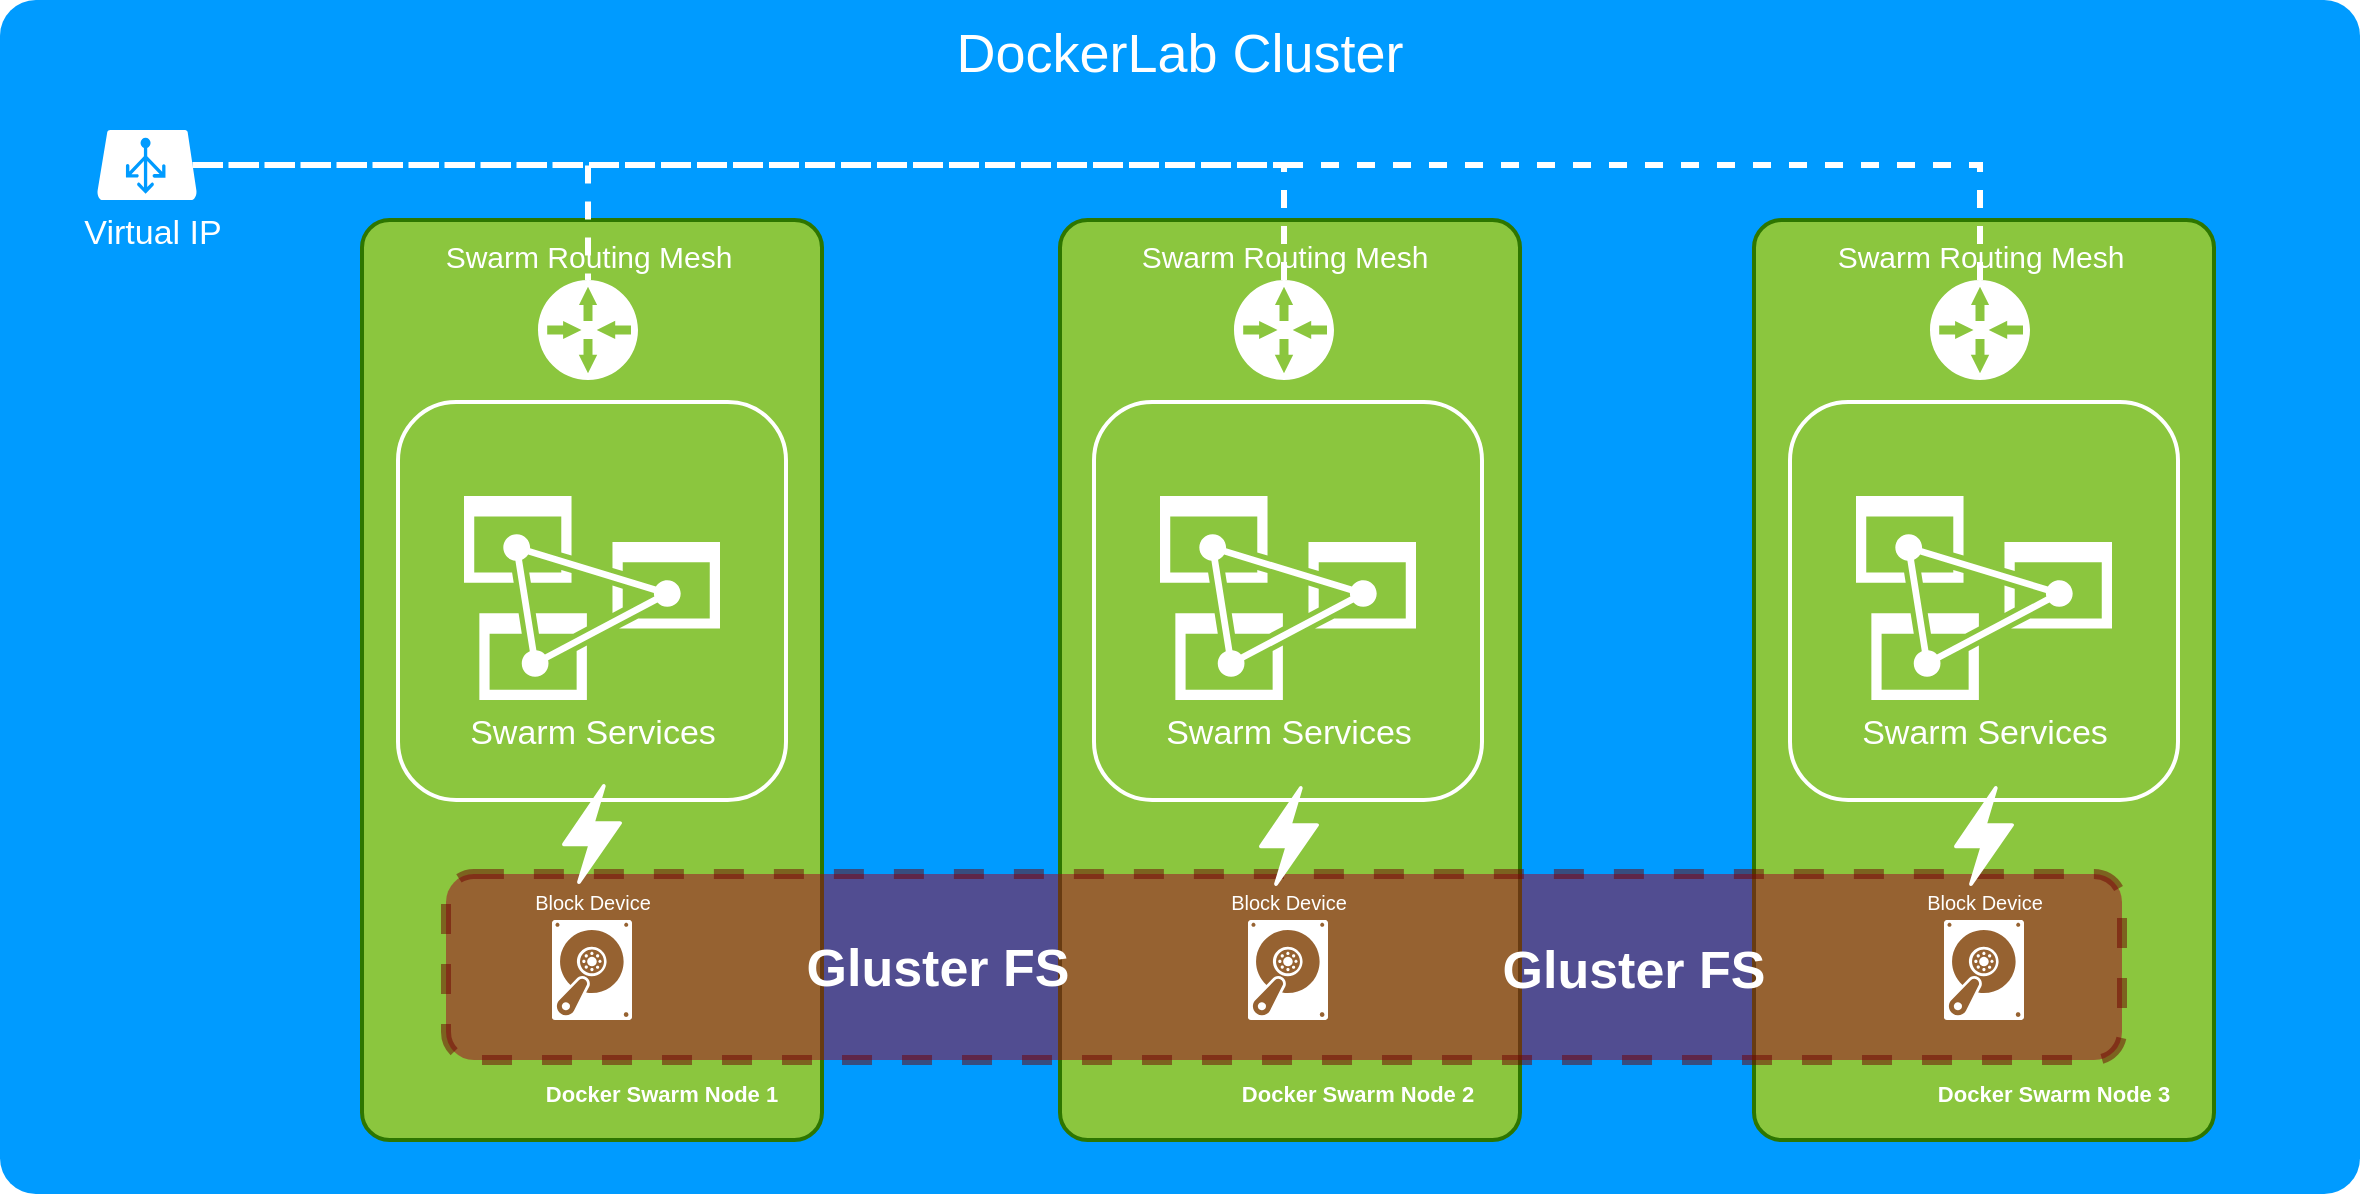 <mxfile version="10.6.5" type="device"><diagram name="Page-1" id="7a6c530e-6e37-e111-ec74-82921da8cc10"><mxGraphModel dx="1163" dy="633" grid="1" gridSize="10" guides="1" tooltips="1" connect="1" arrows="1" fold="1" page="1" pageScale="1.5" pageWidth="1169" pageHeight="827" background="#FFFFFF" math="0" shadow="0"><root><mxCell id="0" style=";html=1;"/><mxCell id="1" style=";html=1;" parent="0"/><mxCell id="23046e2b9bb16c14-116" value="&lt;font style=&quot;font-size: 27px&quot;&gt;DockerLab Cluster&lt;/font&gt;" style="whiteSpace=wrap;html=1;rounded=1;shadow=0;strokeColor=none;strokeWidth=2;fillColor=#009BFF;fontSize=20;fontColor=#FFFFFF;align=center;arcSize=3;verticalAlign=top;spacingTop=4;" parent="1" vertex="1"><mxGeometry x="287" y="170" width="1180" height="597" as="geometry"/></mxCell><mxCell id="23046e2b9bb16c14-63" value="&lt;font style=&quot;font-size: 17px&quot;&gt;Virtual IP&lt;/font&gt;" style="verticalLabelPosition=bottom;html=1;verticalAlign=top;strokeColor=none;fillColor=#FFFFFF;shape=mxgraph.azure.azure_load_balancer;rounded=1;shadow=0;dashed=1;fontSize=11;fontColor=#FFFFFF;align=center;labelPosition=center;spacingLeft=5;" parent="1" vertex="1"><mxGeometry x="335.5" y="235" width="50" height="35" as="geometry"/></mxCell><mxCell id="uWFvyPWF1i-cs5lW_2Jv-34" value="" style="group" vertex="1" connectable="0" parent="1"><mxGeometry x="816" y="280" width="231" height="460" as="geometry"/></mxCell><mxCell id="uWFvyPWF1i-cs5lW_2Jv-19" value="" style="rounded=1;whiteSpace=wrap;html=1;shadow=0;strokeWidth=2;fillColor=#8BC63E;fontSize=12;align=center;strokeColor=#2D7600;arcSize=6;verticalAlign=top;fontColor=#ffffff;" vertex="1" parent="uWFvyPWF1i-cs5lW_2Jv-34"><mxGeometry x="1" width="230" height="460" as="geometry"/></mxCell><mxCell id="uWFvyPWF1i-cs5lW_2Jv-20" value="" style="rounded=1;whiteSpace=wrap;html=1;shadow=0;strokeWidth=2;fillColor=none;fontSize=12;fontColor=#000000;align=center;strokeColor=#FFFFFF;" vertex="1" parent="uWFvyPWF1i-cs5lW_2Jv-34"><mxGeometry x="18" y="91" width="194" height="199" as="geometry"/></mxCell><mxCell id="uWFvyPWF1i-cs5lW_2Jv-21" value="&lt;font style=&quot;font-size: 15px&quot;&gt;Swarm Routing Mesh&lt;/font&gt;" style="shadow=0;dashed=0;html=1;strokeColor=none;shape=mxgraph.mscae.enterprise.gateway;fillColor=#FFFFFF;rounded=0;fontSize=12;fontColor=#FFFFFF;align=center;labelPosition=center;verticalLabelPosition=top;verticalAlign=bottom;direction=south;" vertex="1" parent="uWFvyPWF1i-cs5lW_2Jv-34"><mxGeometry x="88" y="30" width="50" height="50" as="geometry"/></mxCell><mxCell id="uWFvyPWF1i-cs5lW_2Jv-22" value="Docker Swarm Node 2" style="text;html=1;strokeColor=none;fillColor=none;align=center;verticalAlign=middle;whiteSpace=wrap;rounded=1;shadow=0;fontSize=11;fontColor=#FFFFFF;fontStyle=1" vertex="1" parent="uWFvyPWF1i-cs5lW_2Jv-34"><mxGeometry x="82" y="427" width="136" height="20" as="geometry"/></mxCell><mxCell id="uWFvyPWF1i-cs5lW_2Jv-23" value="&lt;font style=&quot;font-size: 17px&quot; color=&quot;#FFFFFF&quot;&gt;Swarm Services&lt;/font&gt;" style="shadow=0;dashed=0;html=1;labelPosition=center;verticalLabelPosition=bottom;verticalAlign=top;align=center;shape=mxgraph.mscae.cloud.analysis_service;pointerEvents=1;strokeColor=none;" vertex="1" parent="uWFvyPWF1i-cs5lW_2Jv-34"><mxGeometry x="51" y="138" width="128" height="102" as="geometry"/></mxCell><mxCell id="23046e2b9bb16c14-28" value="" style="rounded=1;whiteSpace=wrap;html=1;shadow=0;strokeWidth=2;fillColor=#8BC63E;fontSize=12;align=center;strokeColor=#2D7600;arcSize=6;verticalAlign=top;fontColor=#ffffff;" parent="1" vertex="1"><mxGeometry x="468" y="280" width="230" height="460" as="geometry"/></mxCell><mxCell id="23046e2b9bb16c14-49" value="" style="rounded=1;whiteSpace=wrap;html=1;shadow=0;strokeWidth=2;fillColor=none;fontSize=12;fontColor=#000000;align=center;strokeColor=#FFFFFF;" parent="1" vertex="1"><mxGeometry x="486" y="371" width="194" height="199" as="geometry"/></mxCell><mxCell id="24964f25f45c63f1-4" value="&lt;font style=&quot;font-size: 15px&quot;&gt;Swarm Routing Mesh&lt;/font&gt;" style="shadow=0;dashed=0;html=1;strokeColor=none;shape=mxgraph.mscae.enterprise.gateway;fillColor=#FFFFFF;rounded=0;fontSize=12;fontColor=#FFFFFF;align=center;labelPosition=center;verticalLabelPosition=top;verticalAlign=bottom;direction=south;" parent="1" vertex="1"><mxGeometry x="556" y="310" width="50" height="50" as="geometry"/></mxCell><mxCell id="23046e2b9bb16c14-81" value="Docker Swarm Node 1" style="text;html=1;strokeColor=none;fillColor=none;align=center;verticalAlign=middle;whiteSpace=wrap;rounded=1;shadow=0;fontSize=11;fontColor=#FFFFFF;fontStyle=1" parent="1" vertex="1"><mxGeometry x="550" y="707" width="136" height="20" as="geometry"/></mxCell><mxCell id="uWFvyPWF1i-cs5lW_2Jv-7" value="&lt;font style=&quot;font-size: 17px&quot; color=&quot;#FFFFFF&quot;&gt;Swarm Services&lt;/font&gt;" style="shadow=0;dashed=0;html=1;labelPosition=center;verticalLabelPosition=bottom;verticalAlign=top;align=center;shape=mxgraph.mscae.cloud.analysis_service;pointerEvents=1;strokeColor=none;" vertex="1" parent="1"><mxGeometry x="519" y="418" width="128" height="102" as="geometry"/></mxCell><mxCell id="uWFvyPWF1i-cs5lW_2Jv-28" value="" style="rounded=1;whiteSpace=wrap;html=1;shadow=0;strokeWidth=2;fillColor=#8BC63E;fontSize=12;align=center;strokeColor=#2D7600;arcSize=6;verticalAlign=top;fontColor=#ffffff;" vertex="1" parent="1"><mxGeometry x="1164" y="280" width="230" height="460" as="geometry"/></mxCell><mxCell id="uWFvyPWF1i-cs5lW_2Jv-29" value="" style="rounded=1;whiteSpace=wrap;html=1;shadow=0;strokeWidth=2;fillColor=none;fontSize=12;fontColor=#000000;align=center;strokeColor=#FFFFFF;" vertex="1" parent="1"><mxGeometry x="1182" y="371" width="194" height="199" as="geometry"/></mxCell><mxCell id="uWFvyPWF1i-cs5lW_2Jv-48" style="edgeStyle=orthogonalEdgeStyle;rounded=0;orthogonalLoop=1;jettySize=auto;html=1;exitX=0;exitY=0.5;exitDx=0;exitDy=0;exitPerimeter=0;entryX=0.955;entryY=0.5;entryDx=0;entryDy=0;entryPerimeter=0;dashed=1;startArrow=none;startFill=0;startSize=10;endArrow=none;endFill=0;endSize=10;strokeColor=#FFFFFF;strokeWidth=3;" edge="1" parent="1" source="uWFvyPWF1i-cs5lW_2Jv-30" target="23046e2b9bb16c14-63"><mxGeometry relative="1" as="geometry"><Array as="points"><mxPoint x="1277" y="253"/></Array></mxGeometry></mxCell><mxCell id="uWFvyPWF1i-cs5lW_2Jv-30" value="&lt;font style=&quot;font-size: 15px&quot;&gt;Swarm Routing Mesh&lt;/font&gt;" style="shadow=0;dashed=0;html=1;strokeColor=none;shape=mxgraph.mscae.enterprise.gateway;fillColor=#FFFFFF;rounded=0;fontSize=12;fontColor=#FFFFFF;align=center;labelPosition=center;verticalLabelPosition=top;verticalAlign=bottom;direction=south;" vertex="1" parent="1"><mxGeometry x="1252" y="310" width="50" height="50" as="geometry"/></mxCell><mxCell id="uWFvyPWF1i-cs5lW_2Jv-31" value="Docker Swarm Node 3" style="text;html=1;strokeColor=none;fillColor=none;align=center;verticalAlign=middle;whiteSpace=wrap;rounded=1;shadow=0;fontSize=11;fontColor=#FFFFFF;fontStyle=1" vertex="1" parent="1"><mxGeometry x="1246" y="707" width="136" height="20" as="geometry"/></mxCell><mxCell id="uWFvyPWF1i-cs5lW_2Jv-32" value="&lt;font style=&quot;font-size: 17px&quot; color=&quot;#FFFFFF&quot;&gt;Swarm Services&lt;/font&gt;" style="shadow=0;dashed=0;html=1;labelPosition=center;verticalLabelPosition=bottom;verticalAlign=top;align=center;shape=mxgraph.mscae.cloud.analysis_service;pointerEvents=1;strokeColor=none;" vertex="1" parent="1"><mxGeometry x="1215" y="418" width="128" height="102" as="geometry"/></mxCell><mxCell id="uWFvyPWF1i-cs5lW_2Jv-38" value="" style="shape=rect;fillColor=#a20025;strokeColor=#6F0000;dashed=1;fontSize=14;align=center;html=1;verticalAlign=bottom;fontColor=#ffffff;whiteSpace=wrap;strokeWidth=5;opacity=50;rounded=1;labelPosition=center;verticalLabelPosition=middle;" vertex="1" parent="1"><mxGeometry x="510" y="607" width="838" height="93" as="geometry"/></mxCell><mxCell id="uWFvyPWF1i-cs5lW_2Jv-9" value="Block Device" style="shadow=0;html=1;strokeColor=none;fillColor=#FFFFFF;labelPosition=center;verticalLabelPosition=top;verticalAlign=bottom;shape=mxgraph.azure.vhd;rounded=0;fontSize=10;fontColor=#FFFFFF;align=center;" vertex="1" parent="1"><mxGeometry x="563" y="630" width="40" height="50" as="geometry"/></mxCell><mxCell id="uWFvyPWF1i-cs5lW_2Jv-24" value="Block Device" style="shadow=0;html=1;strokeColor=none;fillColor=#FFFFFF;labelPosition=center;verticalLabelPosition=top;verticalAlign=bottom;shape=mxgraph.azure.vhd;rounded=0;fontSize=10;fontColor=#FFFFFF;align=center;" vertex="1" parent="1"><mxGeometry x="911" y="630" width="40" height="50" as="geometry"/></mxCell><mxCell id="uWFvyPWF1i-cs5lW_2Jv-33" value="Block Device" style="shadow=0;html=1;strokeColor=none;fillColor=#FFFFFF;labelPosition=center;verticalLabelPosition=top;verticalAlign=bottom;shape=mxgraph.azure.vhd;rounded=0;fontSize=10;fontColor=#FFFFFF;align=center;" vertex="1" parent="1"><mxGeometry x="1259" y="630" width="40" height="50" as="geometry"/></mxCell><mxCell id="uWFvyPWF1i-cs5lW_2Jv-43" value="" style="shadow=0;dashed=0;html=1;strokeColor=none;labelPosition=center;verticalLabelPosition=bottom;verticalAlign=top;align=center;shape=mxgraph.mscae.cloud.data_lake;fillColor=#FFFFFF;rounded=1;" vertex="1" parent="1"><mxGeometry x="568" y="562" width="30" height="50" as="geometry"/></mxCell><mxCell id="uWFvyPWF1i-cs5lW_2Jv-45" value="" style="shadow=0;dashed=0;html=1;strokeColor=none;labelPosition=center;verticalLabelPosition=bottom;verticalAlign=top;align=center;shape=mxgraph.mscae.cloud.data_lake;fillColor=#FFFFFF;rounded=1;" vertex="1" parent="1"><mxGeometry x="1264" y="563" width="30" height="50" as="geometry"/></mxCell><mxCell id="uWFvyPWF1i-cs5lW_2Jv-44" value="" style="shadow=0;dashed=0;html=1;strokeColor=none;labelPosition=center;verticalLabelPosition=bottom;verticalAlign=top;align=center;shape=mxgraph.mscae.cloud.data_lake;fillColor=#FFFFFF;rounded=1;" vertex="1" parent="1"><mxGeometry x="916.5" y="563" width="30" height="50" as="geometry"/></mxCell><mxCell id="uWFvyPWF1i-cs5lW_2Jv-47" style="edgeStyle=orthogonalEdgeStyle;rounded=0;orthogonalLoop=1;jettySize=auto;html=1;exitX=0;exitY=0.5;exitDx=0;exitDy=0;exitPerimeter=0;entryX=0.955;entryY=0.5;entryDx=0;entryDy=0;entryPerimeter=0;startArrow=none;startFill=0;startSize=10;endArrow=none;endFill=0;endSize=10;strokeColor=#FFFFFF;strokeWidth=3;dashed=1;" edge="1" parent="1" source="uWFvyPWF1i-cs5lW_2Jv-21" target="23046e2b9bb16c14-63"><mxGeometry relative="1" as="geometry"><Array as="points"><mxPoint x="929" y="253"/></Array></mxGeometry></mxCell><mxCell id="uWFvyPWF1i-cs5lW_2Jv-8" style="edgeStyle=orthogonalEdgeStyle;rounded=0;orthogonalLoop=1;jettySize=auto;html=1;exitX=0.955;exitY=0.5;exitDx=0;exitDy=0;exitPerimeter=0;dashed=1;endSize=10;startSize=10;strokeColor=#FFFFFF;strokeWidth=3;endArrow=none;endFill=0;" edge="1" parent="1" source="23046e2b9bb16c14-63" target="24964f25f45c63f1-4"><mxGeometry relative="1" as="geometry"/></mxCell><mxCell id="uWFvyPWF1i-cs5lW_2Jv-49" value="&lt;b&gt;&lt;font style=&quot;font-size: 26px&quot;&gt;Gluster FS&lt;/font&gt;&lt;/b&gt;" style="text;html=1;strokeColor=none;fillColor=none;align=center;verticalAlign=middle;whiteSpace=wrap;rounded=0;fontColor=#FFFFFF;" vertex="1" parent="1"><mxGeometry x="681" y="633" width="150" height="41" as="geometry"/></mxCell><mxCell id="uWFvyPWF1i-cs5lW_2Jv-50" value="&lt;b&gt;&lt;font style=&quot;font-size: 26px&quot;&gt;Gluster FS&lt;/font&gt;&lt;/b&gt;" style="text;html=1;strokeColor=none;fillColor=none;align=center;verticalAlign=middle;whiteSpace=wrap;rounded=0;fontColor=#FFFFFF;" vertex="1" parent="1"><mxGeometry x="1029" y="634.5" width="150" height="41" as="geometry"/></mxCell></root></mxGraphModel></diagram></mxfile>